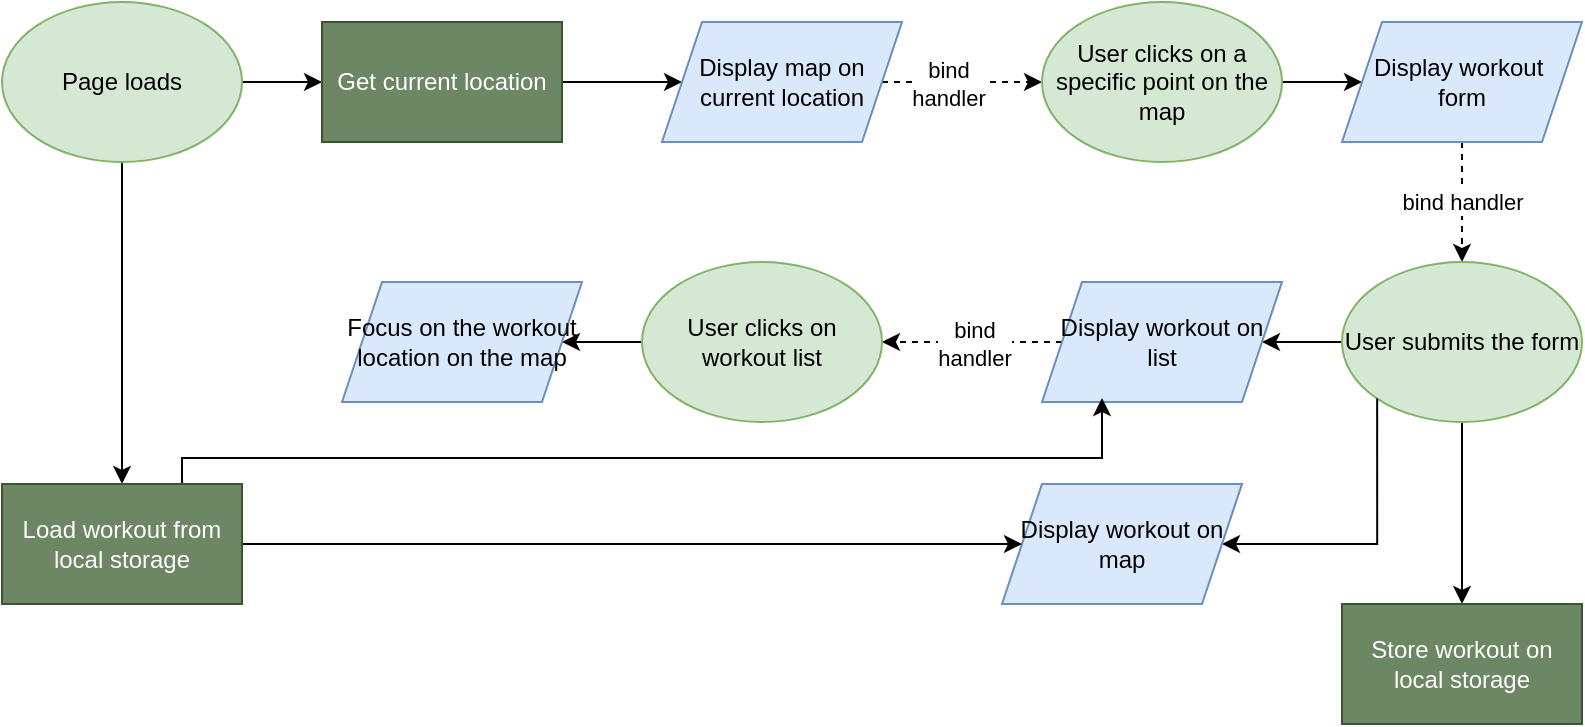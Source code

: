<mxfile version="24.7.14">
  <diagram name="Page-1" id="Uq2BC3oJX1P7q2fy9rag">
    <mxGraphModel dx="1432" dy="501" grid="1" gridSize="10" guides="1" tooltips="1" connect="1" arrows="1" fold="1" page="0" pageScale="1" pageWidth="850" pageHeight="1100" math="0" shadow="0">
      <root>
        <mxCell id="0" />
        <mxCell id="1" parent="0" />
        <mxCell id="xcm59Lb5H8kBxrCObnTR-3" value="" style="edgeStyle=orthogonalEdgeStyle;rounded=0;orthogonalLoop=1;jettySize=auto;html=1;" parent="1" source="xcm59Lb5H8kBxrCObnTR-1" target="xcm59Lb5H8kBxrCObnTR-2" edge="1">
          <mxGeometry relative="1" as="geometry" />
        </mxCell>
        <mxCell id="xcm59Lb5H8kBxrCObnTR-29" value="" style="edgeStyle=orthogonalEdgeStyle;rounded=0;orthogonalLoop=1;jettySize=auto;html=1;" parent="1" source="xcm59Lb5H8kBxrCObnTR-1" target="xcm59Lb5H8kBxrCObnTR-28" edge="1">
          <mxGeometry relative="1" as="geometry" />
        </mxCell>
        <mxCell id="xcm59Lb5H8kBxrCObnTR-1" value="Page loads" style="ellipse;whiteSpace=wrap;html=1;fillColor=#d5e8d4;strokeColor=#82b366;" parent="1" vertex="1">
          <mxGeometry x="-280" y="100" width="120" height="80" as="geometry" />
        </mxCell>
        <mxCell id="xcm59Lb5H8kBxrCObnTR-5" value="" style="edgeStyle=orthogonalEdgeStyle;rounded=0;orthogonalLoop=1;jettySize=auto;html=1;" parent="1" source="xcm59Lb5H8kBxrCObnTR-2" target="xcm59Lb5H8kBxrCObnTR-4" edge="1">
          <mxGeometry relative="1" as="geometry" />
        </mxCell>
        <mxCell id="xcm59Lb5H8kBxrCObnTR-2" value="Get current location" style="whiteSpace=wrap;html=1;fillColor=#6d8764;fontColor=#ffffff;strokeColor=#3A5431;" parent="1" vertex="1">
          <mxGeometry x="-120" y="110" width="120" height="60" as="geometry" />
        </mxCell>
        <mxCell id="xcm59Lb5H8kBxrCObnTR-7" style="edgeStyle=orthogonalEdgeStyle;rounded=0;orthogonalLoop=1;jettySize=auto;html=1;exitX=1;exitY=0.5;exitDx=0;exitDy=0;entryX=0;entryY=0.5;entryDx=0;entryDy=0;dashed=1;" parent="1" source="xcm59Lb5H8kBxrCObnTR-4" target="xcm59Lb5H8kBxrCObnTR-6" edge="1">
          <mxGeometry relative="1" as="geometry" />
        </mxCell>
        <mxCell id="xcm59Lb5H8kBxrCObnTR-12" value="bind&lt;div&gt;handler&lt;/div&gt;" style="edgeLabel;html=1;align=center;verticalAlign=middle;resizable=0;points=[];" parent="xcm59Lb5H8kBxrCObnTR-7" vertex="1" connectable="0">
          <mxGeometry x="-0.185" y="-1" relative="1" as="geometry">
            <mxPoint as="offset" />
          </mxGeometry>
        </mxCell>
        <mxCell id="xcm59Lb5H8kBxrCObnTR-4" value="Display map on current location" style="shape=parallelogram;perimeter=parallelogramPerimeter;whiteSpace=wrap;html=1;fixedSize=1;fillColor=#dae8fc;strokeColor=#6c8ebf;" parent="1" vertex="1">
          <mxGeometry x="50" y="110" width="120" height="60" as="geometry" />
        </mxCell>
        <mxCell id="xcm59Lb5H8kBxrCObnTR-9" value="" style="edgeStyle=orthogonalEdgeStyle;rounded=0;orthogonalLoop=1;jettySize=auto;html=1;" parent="1" source="xcm59Lb5H8kBxrCObnTR-6" target="xcm59Lb5H8kBxrCObnTR-8" edge="1">
          <mxGeometry relative="1" as="geometry" />
        </mxCell>
        <mxCell id="xcm59Lb5H8kBxrCObnTR-6" value="User clicks on a specific point on the map" style="ellipse;whiteSpace=wrap;html=1;fillColor=#d5e8d4;strokeColor=#82b366;" parent="1" vertex="1">
          <mxGeometry x="240" y="100" width="120" height="80" as="geometry" />
        </mxCell>
        <mxCell id="xcm59Lb5H8kBxrCObnTR-11" style="edgeStyle=orthogonalEdgeStyle;rounded=0;orthogonalLoop=1;jettySize=auto;html=1;entryX=0.5;entryY=0;entryDx=0;entryDy=0;dashed=1;" parent="1" source="xcm59Lb5H8kBxrCObnTR-8" target="xcm59Lb5H8kBxrCObnTR-10" edge="1">
          <mxGeometry relative="1" as="geometry" />
        </mxCell>
        <mxCell id="xcm59Lb5H8kBxrCObnTR-13" value="bind handler" style="edgeLabel;html=1;align=center;verticalAlign=middle;resizable=0;points=[];" parent="xcm59Lb5H8kBxrCObnTR-11" vertex="1" connectable="0">
          <mxGeometry x="-0.415" y="2" relative="1" as="geometry">
            <mxPoint x="-2" y="12" as="offset" />
          </mxGeometry>
        </mxCell>
        <mxCell id="xcm59Lb5H8kBxrCObnTR-8" value="Display workout&amp;nbsp;&lt;div&gt;form&lt;/div&gt;" style="shape=parallelogram;perimeter=parallelogramPerimeter;whiteSpace=wrap;html=1;fixedSize=1;fillColor=#dae8fc;strokeColor=#6c8ebf;" parent="1" vertex="1">
          <mxGeometry x="390" y="110" width="120" height="60" as="geometry" />
        </mxCell>
        <mxCell id="xcm59Lb5H8kBxrCObnTR-15" value="" style="edgeStyle=orthogonalEdgeStyle;rounded=0;orthogonalLoop=1;jettySize=auto;html=1;" parent="1" source="xcm59Lb5H8kBxrCObnTR-10" target="xcm59Lb5H8kBxrCObnTR-14" edge="1">
          <mxGeometry relative="1" as="geometry" />
        </mxCell>
        <mxCell id="xcm59Lb5H8kBxrCObnTR-27" value="" style="edgeStyle=orthogonalEdgeStyle;rounded=0;orthogonalLoop=1;jettySize=auto;html=1;" parent="1" source="xcm59Lb5H8kBxrCObnTR-10" target="xcm59Lb5H8kBxrCObnTR-26" edge="1">
          <mxGeometry relative="1" as="geometry" />
        </mxCell>
        <mxCell id="xcm59Lb5H8kBxrCObnTR-10" value="User submits the form" style="ellipse;whiteSpace=wrap;html=1;fillColor=#d5e8d4;strokeColor=#82b366;" parent="1" vertex="1">
          <mxGeometry x="390" y="230" width="120" height="80" as="geometry" />
        </mxCell>
        <mxCell id="xcm59Lb5H8kBxrCObnTR-21" style="edgeStyle=orthogonalEdgeStyle;rounded=0;orthogonalLoop=1;jettySize=auto;html=1;entryX=1;entryY=0.5;entryDx=0;entryDy=0;dashed=1;" parent="1" source="xcm59Lb5H8kBxrCObnTR-14" target="xcm59Lb5H8kBxrCObnTR-16" edge="1">
          <mxGeometry relative="1" as="geometry" />
        </mxCell>
        <mxCell id="xcm59Lb5H8kBxrCObnTR-22" value="bind&lt;div&gt;handler&lt;/div&gt;" style="edgeLabel;html=1;align=center;verticalAlign=middle;resizable=0;points=[];" parent="xcm59Lb5H8kBxrCObnTR-21" vertex="1" connectable="0">
          <mxGeometry x="-0.013" y="1" relative="1" as="geometry">
            <mxPoint as="offset" />
          </mxGeometry>
        </mxCell>
        <mxCell id="xcm59Lb5H8kBxrCObnTR-14" value="Display workout on list" style="shape=parallelogram;perimeter=parallelogramPerimeter;whiteSpace=wrap;html=1;fixedSize=1;fillColor=#dae8fc;strokeColor=#6c8ebf;" parent="1" vertex="1">
          <mxGeometry x="240" y="240" width="120" height="60" as="geometry" />
        </mxCell>
        <mxCell id="xcm59Lb5H8kBxrCObnTR-20" value="" style="edgeStyle=orthogonalEdgeStyle;rounded=0;orthogonalLoop=1;jettySize=auto;html=1;" parent="1" source="xcm59Lb5H8kBxrCObnTR-16" target="xcm59Lb5H8kBxrCObnTR-19" edge="1">
          <mxGeometry relative="1" as="geometry" />
        </mxCell>
        <mxCell id="xcm59Lb5H8kBxrCObnTR-16" value="User clicks on workout list" style="ellipse;whiteSpace=wrap;html=1;fillColor=#d5e8d4;strokeColor=#82b366;" parent="1" vertex="1">
          <mxGeometry x="40" y="230" width="120" height="80" as="geometry" />
        </mxCell>
        <mxCell id="xcm59Lb5H8kBxrCObnTR-19" value="Focus on the workout location on the map" style="shape=parallelogram;perimeter=parallelogramPerimeter;whiteSpace=wrap;html=1;fixedSize=1;fillColor=#dae8fc;strokeColor=#6c8ebf;" parent="1" vertex="1">
          <mxGeometry x="-110" y="240" width="120" height="60" as="geometry" />
        </mxCell>
        <mxCell id="xcm59Lb5H8kBxrCObnTR-32" style="edgeStyle=orthogonalEdgeStyle;rounded=0;orthogonalLoop=1;jettySize=auto;html=1;exitX=1;exitY=0.5;exitDx=0;exitDy=0;entryX=0;entryY=1;entryDx=0;entryDy=0;startArrow=classic;startFill=1;endArrow=none;endFill=0;" parent="1" source="xcm59Lb5H8kBxrCObnTR-23" target="xcm59Lb5H8kBxrCObnTR-10" edge="1">
          <mxGeometry relative="1" as="geometry" />
        </mxCell>
        <mxCell id="xcm59Lb5H8kBxrCObnTR-23" value="Display workout on map" style="shape=parallelogram;perimeter=parallelogramPerimeter;whiteSpace=wrap;html=1;fixedSize=1;fillColor=#dae8fc;strokeColor=#6c8ebf;" parent="1" vertex="1">
          <mxGeometry x="220" y="341" width="120" height="60" as="geometry" />
        </mxCell>
        <mxCell id="xcm59Lb5H8kBxrCObnTR-26" value="Store workout on local storage" style="whiteSpace=wrap;html=1;fillColor=#6d8764;fontColor=#ffffff;strokeColor=#3A5431;" parent="1" vertex="1">
          <mxGeometry x="390" y="401" width="120" height="60" as="geometry" />
        </mxCell>
        <mxCell id="xcm59Lb5H8kBxrCObnTR-30" style="edgeStyle=orthogonalEdgeStyle;rounded=0;orthogonalLoop=1;jettySize=auto;html=1;entryX=0;entryY=0.5;entryDx=0;entryDy=0;" parent="1" source="xcm59Lb5H8kBxrCObnTR-28" target="xcm59Lb5H8kBxrCObnTR-23" edge="1">
          <mxGeometry relative="1" as="geometry" />
        </mxCell>
        <mxCell id="xcm59Lb5H8kBxrCObnTR-31" style="edgeStyle=orthogonalEdgeStyle;rounded=0;orthogonalLoop=1;jettySize=auto;html=1;exitX=0.75;exitY=0;exitDx=0;exitDy=0;entryX=0.25;entryY=1;entryDx=0;entryDy=0;" parent="1" source="xcm59Lb5H8kBxrCObnTR-28" edge="1">
          <mxGeometry relative="1" as="geometry">
            <mxPoint x="-160" y="354" as="sourcePoint" />
            <mxPoint x="270" y="298" as="targetPoint" />
            <Array as="points">
              <mxPoint x="-190" y="328" />
              <mxPoint x="270" y="328" />
            </Array>
          </mxGeometry>
        </mxCell>
        <mxCell id="xcm59Lb5H8kBxrCObnTR-28" value="Load workout from local storage" style="whiteSpace=wrap;html=1;fillColor=#6d8764;fontColor=#ffffff;strokeColor=#3A5431;" parent="1" vertex="1">
          <mxGeometry x="-280" y="341" width="120" height="60" as="geometry" />
        </mxCell>
      </root>
    </mxGraphModel>
  </diagram>
</mxfile>
